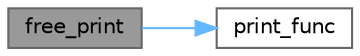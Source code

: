 digraph "free_print"
{
 // LATEX_PDF_SIZE
  bgcolor="transparent";
  edge [fontname=Helvetica,fontsize=10,labelfontname=Helvetica,labelfontsize=10];
  node [fontname=Helvetica,fontsize=10,shape=box,height=0.2,width=0.4];
  rankdir="LR";
  Node1 [label="free_print",height=0.2,width=0.4,color="gray40", fillcolor="grey60", style="filled", fontcolor="black",tooltip=" "];
  Node1 -> Node2 [color="steelblue1",style="solid"];
  Node2 [label="print_func",height=0.2,width=0.4,color="grey40", fillcolor="white", style="filled",URL="$mymalloc_8c.html#a299879cacdf84f6b3826de168b02ee3c",tooltip=" "];
}
